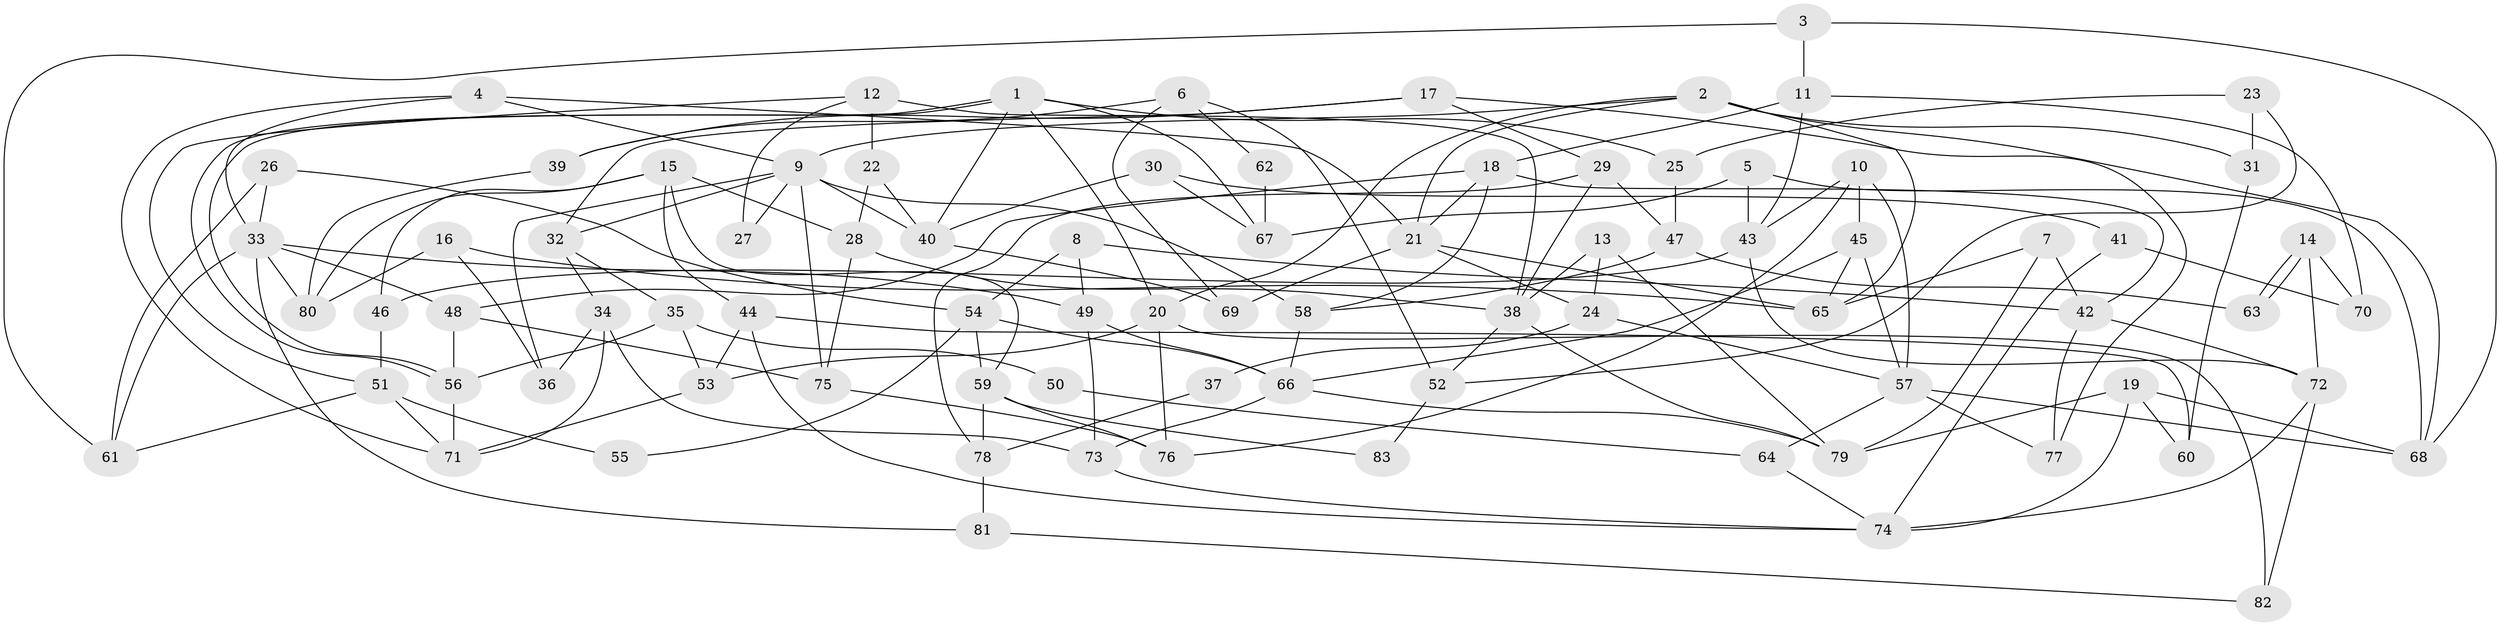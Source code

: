 // coarse degree distribution, {7: 0.1568627450980392, 9: 0.0392156862745098, 6: 0.11764705882352941, 4: 0.21568627450980393, 3: 0.23529411764705882, 5: 0.11764705882352941, 10: 0.0196078431372549, 8: 0.058823529411764705, 2: 0.0392156862745098}
// Generated by graph-tools (version 1.1) at 2025/24/03/03/25 07:24:04]
// undirected, 83 vertices, 166 edges
graph export_dot {
graph [start="1"]
  node [color=gray90,style=filled];
  1;
  2;
  3;
  4;
  5;
  6;
  7;
  8;
  9;
  10;
  11;
  12;
  13;
  14;
  15;
  16;
  17;
  18;
  19;
  20;
  21;
  22;
  23;
  24;
  25;
  26;
  27;
  28;
  29;
  30;
  31;
  32;
  33;
  34;
  35;
  36;
  37;
  38;
  39;
  40;
  41;
  42;
  43;
  44;
  45;
  46;
  47;
  48;
  49;
  50;
  51;
  52;
  53;
  54;
  55;
  56;
  57;
  58;
  59;
  60;
  61;
  62;
  63;
  64;
  65;
  66;
  67;
  68;
  69;
  70;
  71;
  72;
  73;
  74;
  75;
  76;
  77;
  78;
  79;
  80;
  81;
  82;
  83;
  1 -- 40;
  1 -- 56;
  1 -- 56;
  1 -- 20;
  1 -- 25;
  1 -- 67;
  2 -- 20;
  2 -- 21;
  2 -- 9;
  2 -- 31;
  2 -- 65;
  2 -- 68;
  3 -- 68;
  3 -- 11;
  3 -- 61;
  4 -- 9;
  4 -- 21;
  4 -- 33;
  4 -- 71;
  5 -- 43;
  5 -- 68;
  5 -- 67;
  6 -- 39;
  6 -- 69;
  6 -- 52;
  6 -- 62;
  7 -- 79;
  7 -- 65;
  7 -- 42;
  8 -- 54;
  8 -- 42;
  8 -- 49;
  9 -- 32;
  9 -- 27;
  9 -- 36;
  9 -- 40;
  9 -- 58;
  9 -- 75;
  10 -- 76;
  10 -- 45;
  10 -- 43;
  10 -- 57;
  11 -- 70;
  11 -- 18;
  11 -- 43;
  12 -- 51;
  12 -- 38;
  12 -- 22;
  12 -- 27;
  13 -- 24;
  13 -- 38;
  13 -- 79;
  14 -- 63;
  14 -- 63;
  14 -- 72;
  14 -- 70;
  15 -- 46;
  15 -- 44;
  15 -- 28;
  15 -- 59;
  15 -- 80;
  16 -- 36;
  16 -- 80;
  16 -- 65;
  17 -- 77;
  17 -- 29;
  17 -- 32;
  17 -- 39;
  18 -- 48;
  18 -- 58;
  18 -- 21;
  18 -- 42;
  19 -- 74;
  19 -- 68;
  19 -- 60;
  19 -- 79;
  20 -- 53;
  20 -- 76;
  20 -- 82;
  21 -- 65;
  21 -- 24;
  21 -- 69;
  22 -- 28;
  22 -- 40;
  23 -- 25;
  23 -- 52;
  23 -- 31;
  24 -- 57;
  24 -- 37;
  25 -- 47;
  26 -- 61;
  26 -- 54;
  26 -- 33;
  28 -- 75;
  28 -- 38;
  29 -- 78;
  29 -- 38;
  29 -- 47;
  30 -- 67;
  30 -- 40;
  30 -- 41;
  31 -- 60;
  32 -- 34;
  32 -- 35;
  33 -- 48;
  33 -- 49;
  33 -- 61;
  33 -- 80;
  33 -- 81;
  34 -- 73;
  34 -- 71;
  34 -- 36;
  35 -- 53;
  35 -- 50;
  35 -- 56;
  37 -- 78;
  38 -- 79;
  38 -- 52;
  39 -- 80;
  40 -- 69;
  41 -- 74;
  41 -- 70;
  42 -- 72;
  42 -- 77;
  43 -- 46;
  43 -- 72;
  44 -- 60;
  44 -- 74;
  44 -- 53;
  45 -- 65;
  45 -- 66;
  45 -- 57;
  46 -- 51;
  47 -- 58;
  47 -- 63;
  48 -- 56;
  48 -- 75;
  49 -- 66;
  49 -- 73;
  50 -- 64;
  51 -- 61;
  51 -- 71;
  51 -- 55;
  52 -- 83;
  53 -- 71;
  54 -- 59;
  54 -- 66;
  54 -- 55;
  56 -- 71;
  57 -- 64;
  57 -- 68;
  57 -- 77;
  58 -- 66;
  59 -- 76;
  59 -- 78;
  59 -- 83;
  62 -- 67;
  64 -- 74;
  66 -- 79;
  66 -- 73;
  72 -- 74;
  72 -- 82;
  73 -- 74;
  75 -- 76;
  78 -- 81;
  81 -- 82;
}
